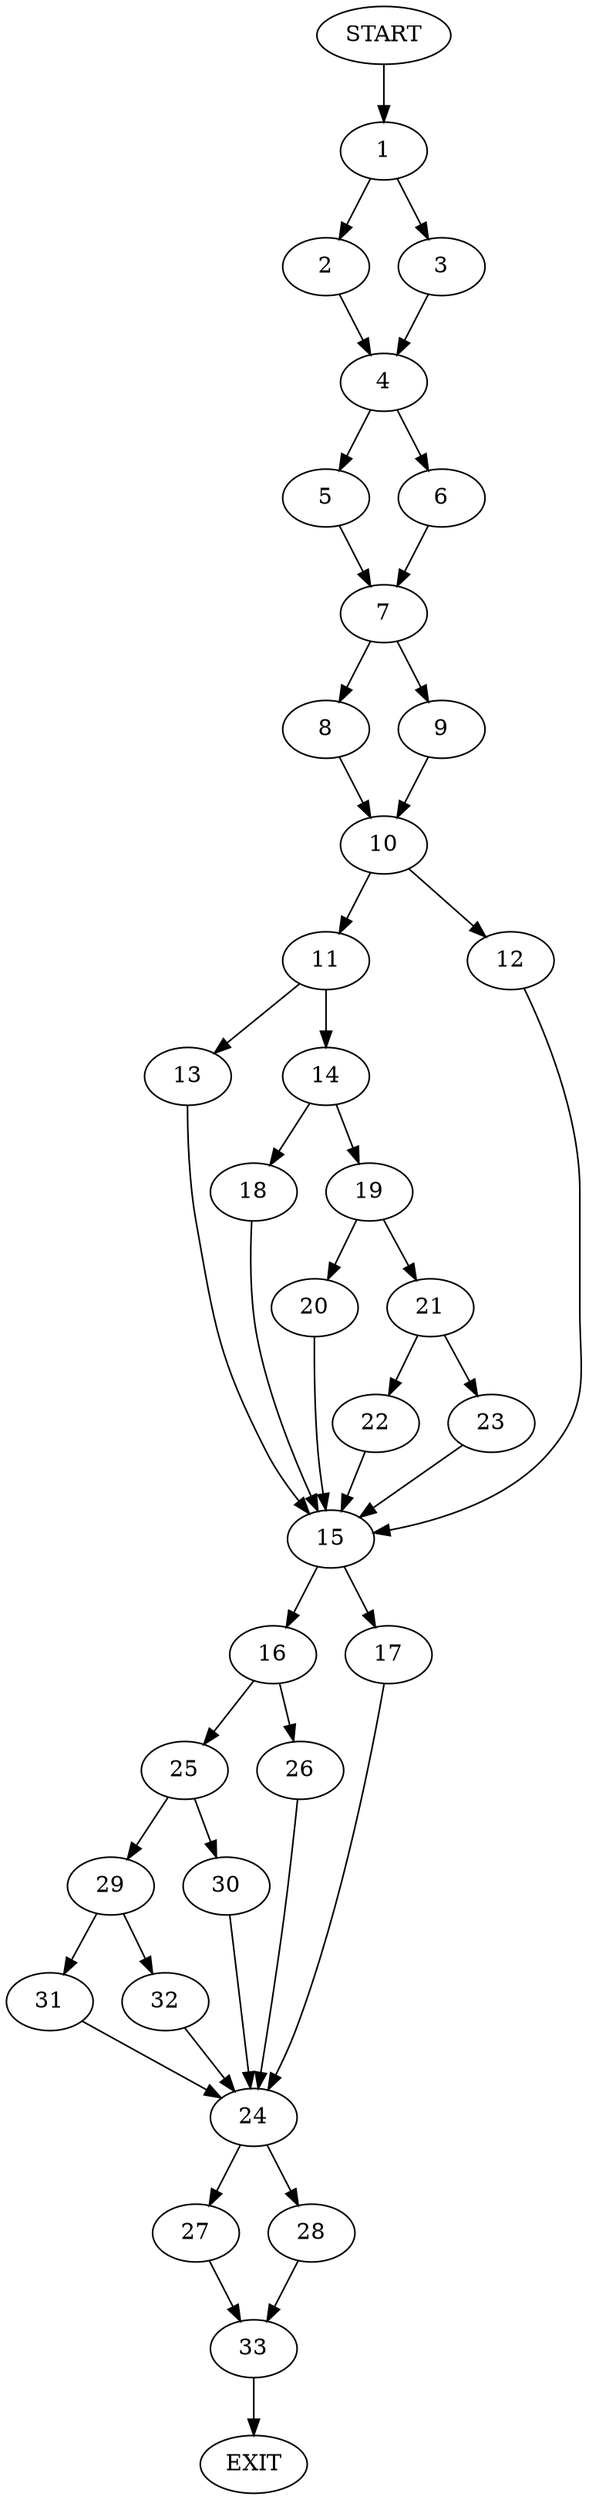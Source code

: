digraph {
0 [label="START"]
34 [label="EXIT"]
0 -> 1
1 -> 2
1 -> 3
3 -> 4
2 -> 4
4 -> 5
4 -> 6
6 -> 7
5 -> 7
7 -> 8
7 -> 9
8 -> 10
9 -> 10
10 -> 11
10 -> 12
11 -> 13
11 -> 14
12 -> 15
15 -> 16
15 -> 17
14 -> 18
14 -> 19
13 -> 15
18 -> 15
19 -> 20
19 -> 21
21 -> 22
21 -> 23
20 -> 15
22 -> 15
23 -> 15
17 -> 24
16 -> 25
16 -> 26
24 -> 27
24 -> 28
25 -> 29
25 -> 30
26 -> 24
30 -> 24
29 -> 31
29 -> 32
32 -> 24
31 -> 24
28 -> 33
27 -> 33
33 -> 34
}

